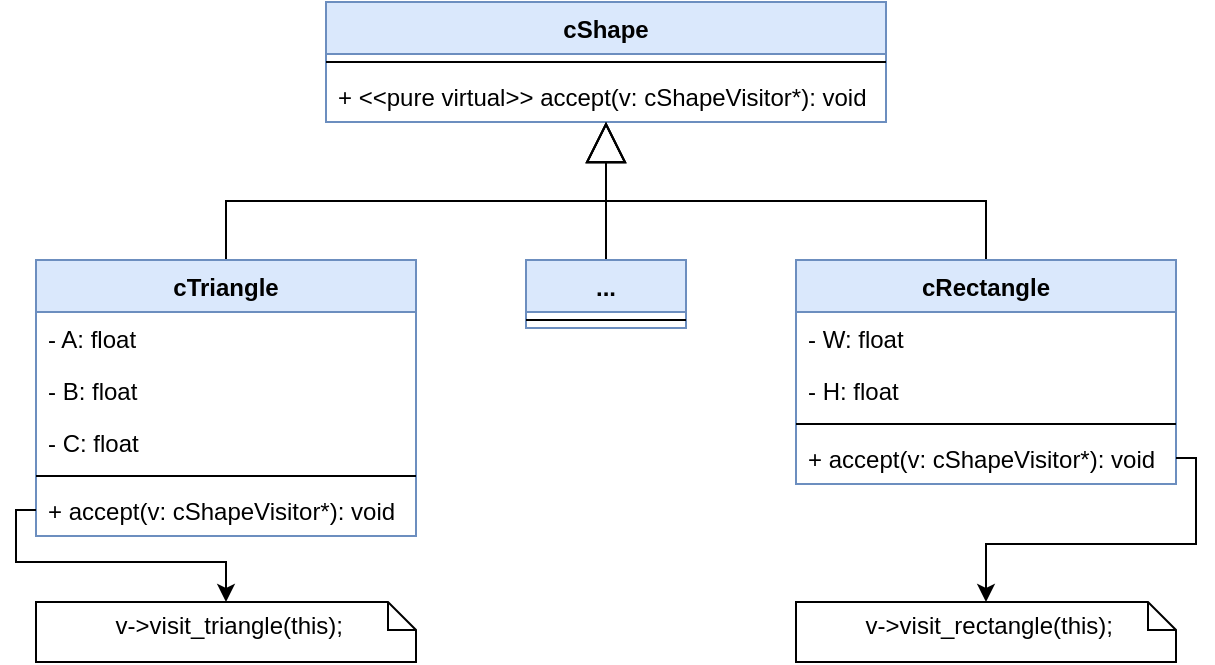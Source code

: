 <mxfile version="11.0.5" type="device"><diagram id="hRL3GxtST6cpWgdzLCV1" name="Page-1"><mxGraphModel dx="868" dy="464" grid="1" gridSize="10" guides="1" tooltips="1" connect="1" arrows="1" fold="1" page="1" pageScale="1" pageWidth="1100" pageHeight="850" math="0" shadow="0"><root><mxCell id="0"/><mxCell id="1" parent="0"/><mxCell id="s0boPrjghoEpzkitF8_b-1" value="cShape" style="swimlane;fontStyle=1;align=center;verticalAlign=top;childLayout=stackLayout;horizontal=1;startSize=26;horizontalStack=0;resizeParent=1;resizeParentMax=0;resizeLast=0;collapsible=1;marginBottom=0;fillColor=#dae8fc;strokeColor=#6c8ebf;" parent="1" vertex="1"><mxGeometry x="255" y="70" width="280" height="60" as="geometry"/></mxCell><mxCell id="s0boPrjghoEpzkitF8_b-3" value="" style="line;strokeWidth=1;fillColor=none;align=left;verticalAlign=middle;spacingTop=-1;spacingLeft=3;spacingRight=3;rotatable=0;labelPosition=right;points=[];portConstraint=eastwest;" parent="s0boPrjghoEpzkitF8_b-1" vertex="1"><mxGeometry y="26" width="280" height="8" as="geometry"/></mxCell><mxCell id="s0boPrjghoEpzkitF8_b-4" value="+ &lt;&lt;pure virtual&gt;&gt; accept(v: cShapeVisitor*): void" style="text;strokeColor=none;fillColor=none;align=left;verticalAlign=top;spacingLeft=4;spacingRight=4;overflow=hidden;rotatable=0;points=[[0,0.5],[1,0.5]];portConstraint=eastwest;fontSize=12;" parent="s0boPrjghoEpzkitF8_b-1" vertex="1"><mxGeometry y="34" width="280" height="26" as="geometry"/></mxCell><mxCell id="s0boPrjghoEpzkitF8_b-19" style="edgeStyle=orthogonalEdgeStyle;rounded=0;orthogonalLoop=1;jettySize=auto;html=1;endSize=18;endArrow=block;endFill=0;" parent="1" source="s0boPrjghoEpzkitF8_b-5" target="s0boPrjghoEpzkitF8_b-1" edge="1"><mxGeometry relative="1" as="geometry"/></mxCell><mxCell id="s0boPrjghoEpzkitF8_b-5" value="cTriangle" style="swimlane;fontStyle=1;align=center;verticalAlign=top;childLayout=stackLayout;horizontal=1;startSize=26;horizontalStack=0;resizeParent=1;resizeParentMax=0;resizeLast=0;collapsible=1;marginBottom=0;fillColor=#dae8fc;strokeColor=#6c8ebf;" parent="1" vertex="1"><mxGeometry x="110" y="199" width="190" height="138" as="geometry"/></mxCell><mxCell id="s0boPrjghoEpzkitF8_b-6" value="- A: float" style="text;strokeColor=none;fillColor=none;align=left;verticalAlign=top;spacingLeft=4;spacingRight=4;overflow=hidden;rotatable=0;points=[[0,0.5],[1,0.5]];portConstraint=eastwest;" parent="s0boPrjghoEpzkitF8_b-5" vertex="1"><mxGeometry y="26" width="190" height="26" as="geometry"/></mxCell><mxCell id="s0boPrjghoEpzkitF8_b-8" value="- B: float" style="text;strokeColor=none;fillColor=none;align=left;verticalAlign=top;spacingLeft=4;spacingRight=4;overflow=hidden;rotatable=0;points=[[0,0.5],[1,0.5]];portConstraint=eastwest;" parent="s0boPrjghoEpzkitF8_b-5" vertex="1"><mxGeometry y="52" width="190" height="26" as="geometry"/></mxCell><mxCell id="s0boPrjghoEpzkitF8_b-9" value="- C: float" style="text;strokeColor=none;fillColor=none;align=left;verticalAlign=top;spacingLeft=4;spacingRight=4;overflow=hidden;rotatable=0;points=[[0,0.5],[1,0.5]];portConstraint=eastwest;" parent="s0boPrjghoEpzkitF8_b-5" vertex="1"><mxGeometry y="78" width="190" height="26" as="geometry"/></mxCell><mxCell id="s0boPrjghoEpzkitF8_b-7" value="" style="line;strokeWidth=1;fillColor=none;align=left;verticalAlign=middle;spacingTop=-1;spacingLeft=3;spacingRight=3;rotatable=0;labelPosition=right;points=[];portConstraint=eastwest;" parent="s0boPrjghoEpzkitF8_b-5" vertex="1"><mxGeometry y="104" width="190" height="8" as="geometry"/></mxCell><mxCell id="s0boPrjghoEpzkitF8_b-11" value="+ accept(v: cShapeVisitor*): void" style="text;strokeColor=none;fillColor=none;align=left;verticalAlign=top;spacingLeft=4;spacingRight=4;overflow=hidden;rotatable=0;points=[[0,0.5],[1,0.5]];portConstraint=eastwest;" parent="s0boPrjghoEpzkitF8_b-5" vertex="1"><mxGeometry y="112" width="190" height="26" as="geometry"/></mxCell><mxCell id="s0boPrjghoEpzkitF8_b-21" style="edgeStyle=orthogonalEdgeStyle;rounded=0;orthogonalLoop=1;jettySize=auto;html=1;endSize=18;endArrow=block;endFill=0;" parent="1" source="s0boPrjghoEpzkitF8_b-12" target="s0boPrjghoEpzkitF8_b-1" edge="1"><mxGeometry relative="1" as="geometry"/></mxCell><mxCell id="s0boPrjghoEpzkitF8_b-12" value="cRectangle" style="swimlane;fontStyle=1;align=center;verticalAlign=top;childLayout=stackLayout;horizontal=1;startSize=26;horizontalStack=0;resizeParent=1;resizeParentMax=0;resizeLast=0;collapsible=1;marginBottom=0;fillColor=#dae8fc;strokeColor=#6c8ebf;" parent="1" vertex="1"><mxGeometry x="490" y="199" width="190" height="112" as="geometry"/></mxCell><mxCell id="s0boPrjghoEpzkitF8_b-13" value="- W: float" style="text;strokeColor=none;fillColor=none;align=left;verticalAlign=top;spacingLeft=4;spacingRight=4;overflow=hidden;rotatable=0;points=[[0,0.5],[1,0.5]];portConstraint=eastwest;" parent="s0boPrjghoEpzkitF8_b-12" vertex="1"><mxGeometry y="26" width="190" height="26" as="geometry"/></mxCell><mxCell id="s0boPrjghoEpzkitF8_b-15" value="- H: float" style="text;strokeColor=none;fillColor=none;align=left;verticalAlign=top;spacingLeft=4;spacingRight=4;overflow=hidden;rotatable=0;points=[[0,0.5],[1,0.5]];portConstraint=eastwest;" parent="s0boPrjghoEpzkitF8_b-12" vertex="1"><mxGeometry y="52" width="190" height="26" as="geometry"/></mxCell><mxCell id="s0boPrjghoEpzkitF8_b-14" value="" style="line;strokeWidth=1;fillColor=none;align=left;verticalAlign=middle;spacingTop=-1;spacingLeft=3;spacingRight=3;rotatable=0;labelPosition=right;points=[];portConstraint=eastwest;" parent="s0boPrjghoEpzkitF8_b-12" vertex="1"><mxGeometry y="78" width="190" height="8" as="geometry"/></mxCell><mxCell id="s0boPrjghoEpzkitF8_b-17" value="+ accept(v: cShapeVisitor*): void" style="text;strokeColor=none;fillColor=none;align=left;verticalAlign=top;spacingLeft=4;spacingRight=4;overflow=hidden;rotatable=0;points=[[0,0.5],[1,0.5]];portConstraint=eastwest;" parent="s0boPrjghoEpzkitF8_b-12" vertex="1"><mxGeometry y="86" width="190" height="26" as="geometry"/></mxCell><mxCell id="r0sq9Jw85oFykSNYBw6u-5" style="edgeStyle=orthogonalEdgeStyle;rounded=0;orthogonalLoop=1;jettySize=auto;html=1;endArrow=block;endFill=0;endSize=18;" parent="1" source="r0sq9Jw85oFykSNYBw6u-1" target="s0boPrjghoEpzkitF8_b-1" edge="1"><mxGeometry relative="1" as="geometry"/></mxCell><mxCell id="r0sq9Jw85oFykSNYBw6u-1" value="..." style="swimlane;fontStyle=1;align=center;verticalAlign=top;childLayout=stackLayout;horizontal=1;startSize=26;horizontalStack=0;resizeParent=1;resizeParentMax=0;resizeLast=0;collapsible=1;marginBottom=0;fillColor=#dae8fc;strokeColor=#6c8ebf;" parent="1" vertex="1"><mxGeometry x="355" y="199" width="80" height="34" as="geometry"/></mxCell><mxCell id="r0sq9Jw85oFykSNYBw6u-3" value="" style="line;strokeWidth=1;fillColor=none;align=left;verticalAlign=middle;spacingTop=-1;spacingLeft=3;spacingRight=3;rotatable=0;labelPosition=right;points=[];portConstraint=eastwest;" parent="r0sq9Jw85oFykSNYBw6u-1" vertex="1"><mxGeometry y="26" width="80" height="8" as="geometry"/></mxCell><mxCell id="zGh55MEaRc0X3_wCGl33-1" value="&amp;nbsp;v-&amp;gt;visit_triangle(this);" style="shape=note;whiteSpace=wrap;html=1;size=14;verticalAlign=middle;align=center;spacingTop=-6;" vertex="1" parent="1"><mxGeometry x="110" y="370" width="190" height="30" as="geometry"/></mxCell><mxCell id="zGh55MEaRc0X3_wCGl33-2" value="&amp;nbsp;v-&amp;gt;visit_rectangle(this);" style="shape=note;whiteSpace=wrap;html=1;size=14;verticalAlign=middle;align=center;spacingTop=-6;" vertex="1" parent="1"><mxGeometry x="490" y="370" width="190" height="30" as="geometry"/></mxCell><mxCell id="zGh55MEaRc0X3_wCGl33-5" style="edgeStyle=orthogonalEdgeStyle;rounded=0;orthogonalLoop=1;jettySize=auto;html=1;" edge="1" parent="1" source="s0boPrjghoEpzkitF8_b-11" target="zGh55MEaRc0X3_wCGl33-1"><mxGeometry relative="1" as="geometry"><Array as="points"><mxPoint x="100" y="324"/><mxPoint x="100" y="350"/><mxPoint x="205" y="350"/></Array></mxGeometry></mxCell><mxCell id="zGh55MEaRc0X3_wCGl33-6" style="edgeStyle=orthogonalEdgeStyle;rounded=0;orthogonalLoop=1;jettySize=auto;html=1;" edge="1" parent="1" source="s0boPrjghoEpzkitF8_b-17" target="zGh55MEaRc0X3_wCGl33-2"><mxGeometry relative="1" as="geometry"><Array as="points"><mxPoint x="690" y="298"/><mxPoint x="690" y="341"/><mxPoint x="585" y="341"/></Array></mxGeometry></mxCell></root></mxGraphModel></diagram></mxfile>